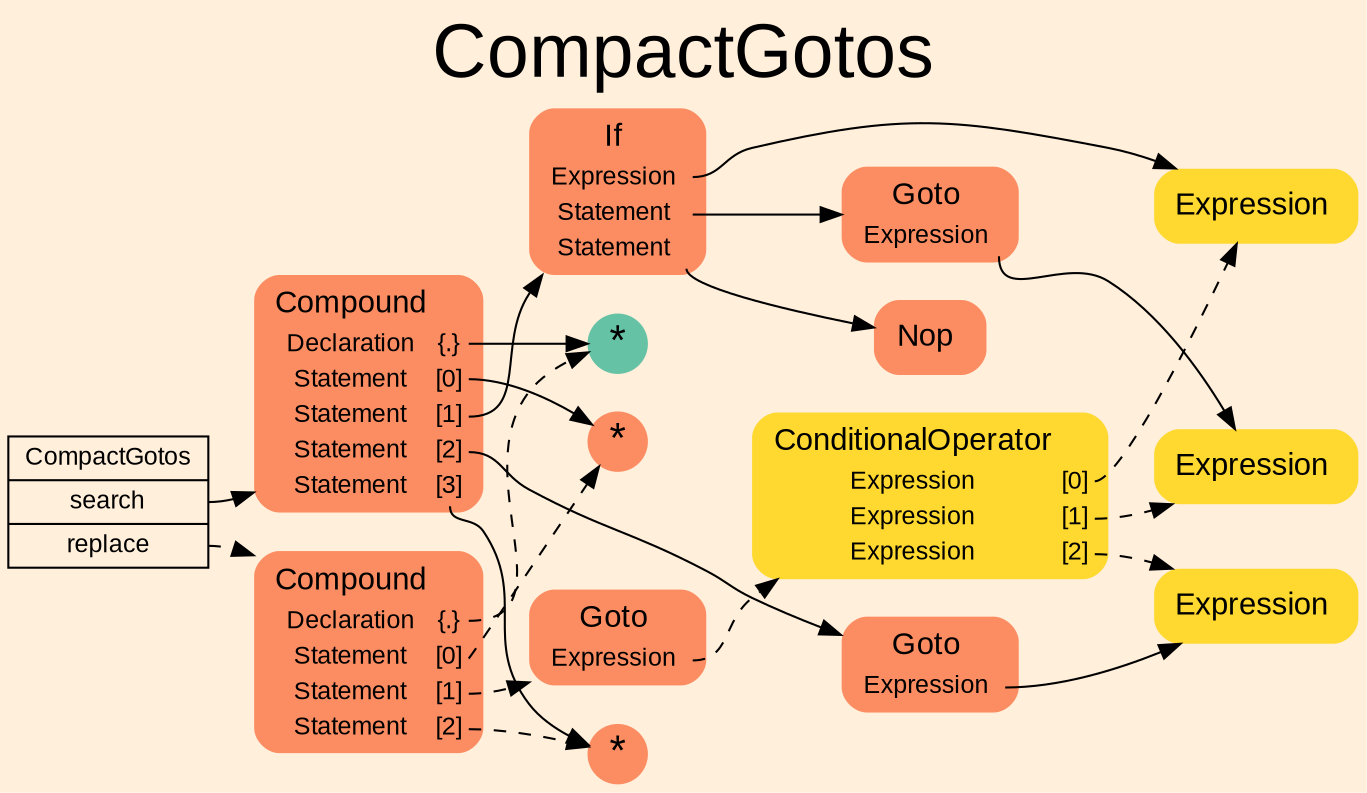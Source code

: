 digraph "CompactGotos" {
label = "CompactGotos"
labelloc = t
fontsize = "36"
graph [
    rankdir = "LR"
    ranksep = 0.3
    bgcolor = antiquewhite1
    color = black
    fontcolor = black
    fontname = "Arial"
];
node [
    fontname = "Arial"
];
edge [
    fontname = "Arial"
];

// -------------------- transformation figure --------------------
"CR#P45-0" [
    shape = "record"
    fillcolor = antiquewhite1
    label = "<fixed> CompactGotos | <port0> search | <port1> replace"
    style = "filled"
    fontsize = "12"
    color = black
    fontcolor = black
];

"#B-2-803" [
    shape = "plaintext"
    fillcolor = "/set28/2"
    label = <<TABLE BORDER="0" CELLBORDER="0" CELLSPACING="0">
     <TR><TD><FONT POINT-SIZE="15.0">Compound</FONT></TD><TD></TD></TR>
     <TR><TD>Declaration</TD><TD PORT="port0">{.}</TD></TR>
     <TR><TD>Statement</TD><TD PORT="port1">[0]</TD></TR>
     <TR><TD>Statement</TD><TD PORT="port2">[1]</TD></TR>
     <TR><TD>Statement</TD><TD PORT="port3">[2]</TD></TR>
     <TR><TD>Statement</TD><TD PORT="port4">[3]</TD></TR>
    </TABLE>>
    style = "rounded,filled"
    fontsize = "12"
];

"#B-2-808" [
    shape = "circle"
    fillcolor = "/set28/1"
    label = <*>
    style = "filled"
    fontsize = "20"
    penwidth = 0.0
    fixedsize = true
    width = 0.4
    height = 0.4
];

"#B-2-809" [
    shape = "circle"
    fillcolor = "/set28/2"
    label = <*>
    style = "filled"
    fontsize = "20"
    penwidth = 0.0
    fixedsize = true
    width = 0.4
    height = 0.4
];

"#B-2-801" [
    shape = "plaintext"
    fillcolor = "/set28/2"
    label = <<TABLE BORDER="0" CELLBORDER="0" CELLSPACING="0">
     <TR><TD><FONT POINT-SIZE="15.0">If</FONT></TD><TD></TD></TR>
     <TR><TD>Expression</TD><TD PORT="port0"></TD></TR>
     <TR><TD>Statement</TD><TD PORT="port1"></TD></TR>
     <TR><TD>Statement</TD><TD PORT="port2"></TD></TR>
    </TABLE>>
    style = "rounded,filled"
    fontsize = "12"
];

"#B-2-802" [
    shape = "plaintext"
    fillcolor = "/set28/6"
    label = <<TABLE BORDER="0" CELLBORDER="0" CELLSPACING="0">
     <TR><TD><FONT POINT-SIZE="15.0">Expression</FONT></TD><TD></TD></TR>
    </TABLE>>
    style = "rounded,filled"
    fontsize = "12"
];

"#B-2-805" [
    shape = "plaintext"
    fillcolor = "/set28/2"
    label = <<TABLE BORDER="0" CELLBORDER="0" CELLSPACING="0">
     <TR><TD><FONT POINT-SIZE="15.0">Goto</FONT></TD><TD></TD></TR>
     <TR><TD>Expression</TD><TD PORT="port0"></TD></TR>
    </TABLE>>
    style = "rounded,filled"
    fontsize = "12"
];

"#B-2-812" [
    shape = "plaintext"
    fillcolor = "/set28/6"
    label = <<TABLE BORDER="0" CELLBORDER="0" CELLSPACING="0">
     <TR><TD><FONT POINT-SIZE="15.0">Expression</FONT></TD><TD></TD></TR>
    </TABLE>>
    style = "rounded,filled"
    fontsize = "12"
];

"#B-2-814" [
    shape = "plaintext"
    fillcolor = "/set28/2"
    label = <<TABLE BORDER="0" CELLBORDER="0" CELLSPACING="0">
     <TR><TD><FONT POINT-SIZE="15.0">Nop</FONT></TD><TD></TD></TR>
    </TABLE>>
    style = "rounded,filled"
    fontsize = "12"
];

"#B-2-806" [
    shape = "plaintext"
    fillcolor = "/set28/2"
    label = <<TABLE BORDER="0" CELLBORDER="0" CELLSPACING="0">
     <TR><TD><FONT POINT-SIZE="15.0">Goto</FONT></TD><TD></TD></TR>
     <TR><TD>Expression</TD><TD PORT="port0"></TD></TR>
    </TABLE>>
    style = "rounded,filled"
    fontsize = "12"
];

"#B-2-813" [
    shape = "plaintext"
    fillcolor = "/set28/6"
    label = <<TABLE BORDER="0" CELLBORDER="0" CELLSPACING="0">
     <TR><TD><FONT POINT-SIZE="15.0">Expression</FONT></TD><TD></TD></TR>
    </TABLE>>
    style = "rounded,filled"
    fontsize = "12"
];

"#B-2-810" [
    shape = "circle"
    fillcolor = "/set28/2"
    label = <*>
    style = "filled"
    fontsize = "20"
    penwidth = 0.0
    fixedsize = true
    width = 0.4
    height = 0.4
];

"#B-2-804" [
    shape = "plaintext"
    fillcolor = "/set28/2"
    label = <<TABLE BORDER="0" CELLBORDER="0" CELLSPACING="0">
     <TR><TD><FONT POINT-SIZE="15.0">Compound</FONT></TD><TD></TD></TR>
     <TR><TD>Declaration</TD><TD PORT="port0">{.}</TD></TR>
     <TR><TD>Statement</TD><TD PORT="port1">[0]</TD></TR>
     <TR><TD>Statement</TD><TD PORT="port2">[1]</TD></TR>
     <TR><TD>Statement</TD><TD PORT="port3">[2]</TD></TR>
    </TABLE>>
    style = "rounded,filled"
    fontsize = "12"
];

"#B-2-807" [
    shape = "plaintext"
    fillcolor = "/set28/2"
    label = <<TABLE BORDER="0" CELLBORDER="0" CELLSPACING="0">
     <TR><TD><FONT POINT-SIZE="15.0">Goto</FONT></TD><TD></TD></TR>
     <TR><TD>Expression</TD><TD PORT="port0"></TD></TR>
    </TABLE>>
    style = "rounded,filled"
    fontsize = "12"
];

"#B-2-811" [
    shape = "plaintext"
    fillcolor = "/set28/6"
    label = <<TABLE BORDER="0" CELLBORDER="0" CELLSPACING="0">
     <TR><TD><FONT POINT-SIZE="15.0">ConditionalOperator</FONT></TD><TD></TD></TR>
     <TR><TD>Expression</TD><TD PORT="port0">[0]</TD></TR>
     <TR><TD>Expression</TD><TD PORT="port1">[1]</TD></TR>
     <TR><TD>Expression</TD><TD PORT="port2">[2]</TD></TR>
    </TABLE>>
    style = "rounded,filled"
    fontsize = "12"
];


// -------------------- links --------------------
// links for block CR#P45-0
"CR#P45-0":port0 -> "#B-2-803" [
    color = black
    fontcolor = black
];

"CR#P45-0":port1 -> "#B-2-804" [
    style="dashed"
    color = black
    fontcolor = black
];

// links for block #B-2-803
"#B-2-803":port0 -> "#B-2-808" [
    color = black
    fontcolor = black
];

"#B-2-803":port1 -> "#B-2-809" [
    color = black
    fontcolor = black
];

"#B-2-803":port2 -> "#B-2-801" [
    color = black
    fontcolor = black
];

"#B-2-803":port3 -> "#B-2-806" [
    color = black
    fontcolor = black
];

"#B-2-803":port4 -> "#B-2-810" [
    color = black
    fontcolor = black
];

// links for block #B-2-808
// links for block #B-2-809
// links for block #B-2-801
"#B-2-801":port0 -> "#B-2-802" [
    color = black
    fontcolor = black
];

"#B-2-801":port1 -> "#B-2-805" [
    color = black
    fontcolor = black
];

"#B-2-801":port2 -> "#B-2-814" [
    color = black
    fontcolor = black
];

// links for block #B-2-802
// links for block #B-2-805
"#B-2-805":port0 -> "#B-2-812" [
    color = black
    fontcolor = black
];

// links for block #B-2-812
// links for block #B-2-814
// links for block #B-2-806
"#B-2-806":port0 -> "#B-2-813" [
    color = black
    fontcolor = black
];

// links for block #B-2-813
// links for block #B-2-810
// links for block #B-2-804
"#B-2-804":port0 -> "#B-2-808" [
    style="dashed"
    color = black
    fontcolor = black
];

"#B-2-804":port1 -> "#B-2-809" [
    style="dashed"
    color = black
    fontcolor = black
];

"#B-2-804":port2 -> "#B-2-807" [
    style="dashed"
    color = black
    fontcolor = black
];

"#B-2-804":port3 -> "#B-2-810" [
    style="dashed"
    color = black
    fontcolor = black
];

// links for block #B-2-807
"#B-2-807":port0 -> "#B-2-811" [
    style="dashed"
    color = black
    fontcolor = black
];

// links for block #B-2-811
"#B-2-811":port0 -> "#B-2-802" [
    style="dashed"
    color = black
    fontcolor = black
];

"#B-2-811":port1 -> "#B-2-812" [
    style="dashed"
    color = black
    fontcolor = black
];

"#B-2-811":port2 -> "#B-2-813" [
    style="dashed"
    color = black
    fontcolor = black
];

}
